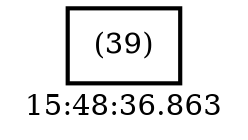 digraph  g{ graph[label = "15:48:36.863"]
node [shape=rectangle, color=black, fontcolor=black, style=bold] edge [color=black] 0 [label="(39)"] ; 
}

